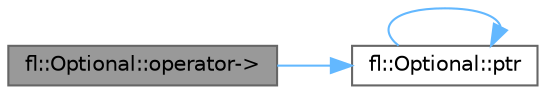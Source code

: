 digraph "fl::Optional::operator-&gt;"
{
 // INTERACTIVE_SVG=YES
 // LATEX_PDF_SIZE
  bgcolor="transparent";
  edge [fontname=Helvetica,fontsize=10,labelfontname=Helvetica,labelfontsize=10];
  node [fontname=Helvetica,fontsize=10,shape=box,height=0.2,width=0.4];
  rankdir="LR";
  Node1 [id="Node000001",label="fl::Optional::operator-\>",height=0.2,width=0.4,color="gray40", fillcolor="grey60", style="filled", fontcolor="black",tooltip=" "];
  Node1 -> Node2 [id="edge1_Node000001_Node000002",color="steelblue1",style="solid",tooltip=" "];
  Node2 [id="Node000002",label="fl::Optional::ptr",height=0.2,width=0.4,color="grey40", fillcolor="white", style="filled",URL="$dd/dd8/classfl_1_1_optional_ac47b417571edde617c442eb83aa42a34.html#ac47b417571edde617c442eb83aa42a34",tooltip=" "];
  Node2 -> Node2 [id="edge2_Node000002_Node000002",color="steelblue1",style="solid",tooltip=" "];
}
